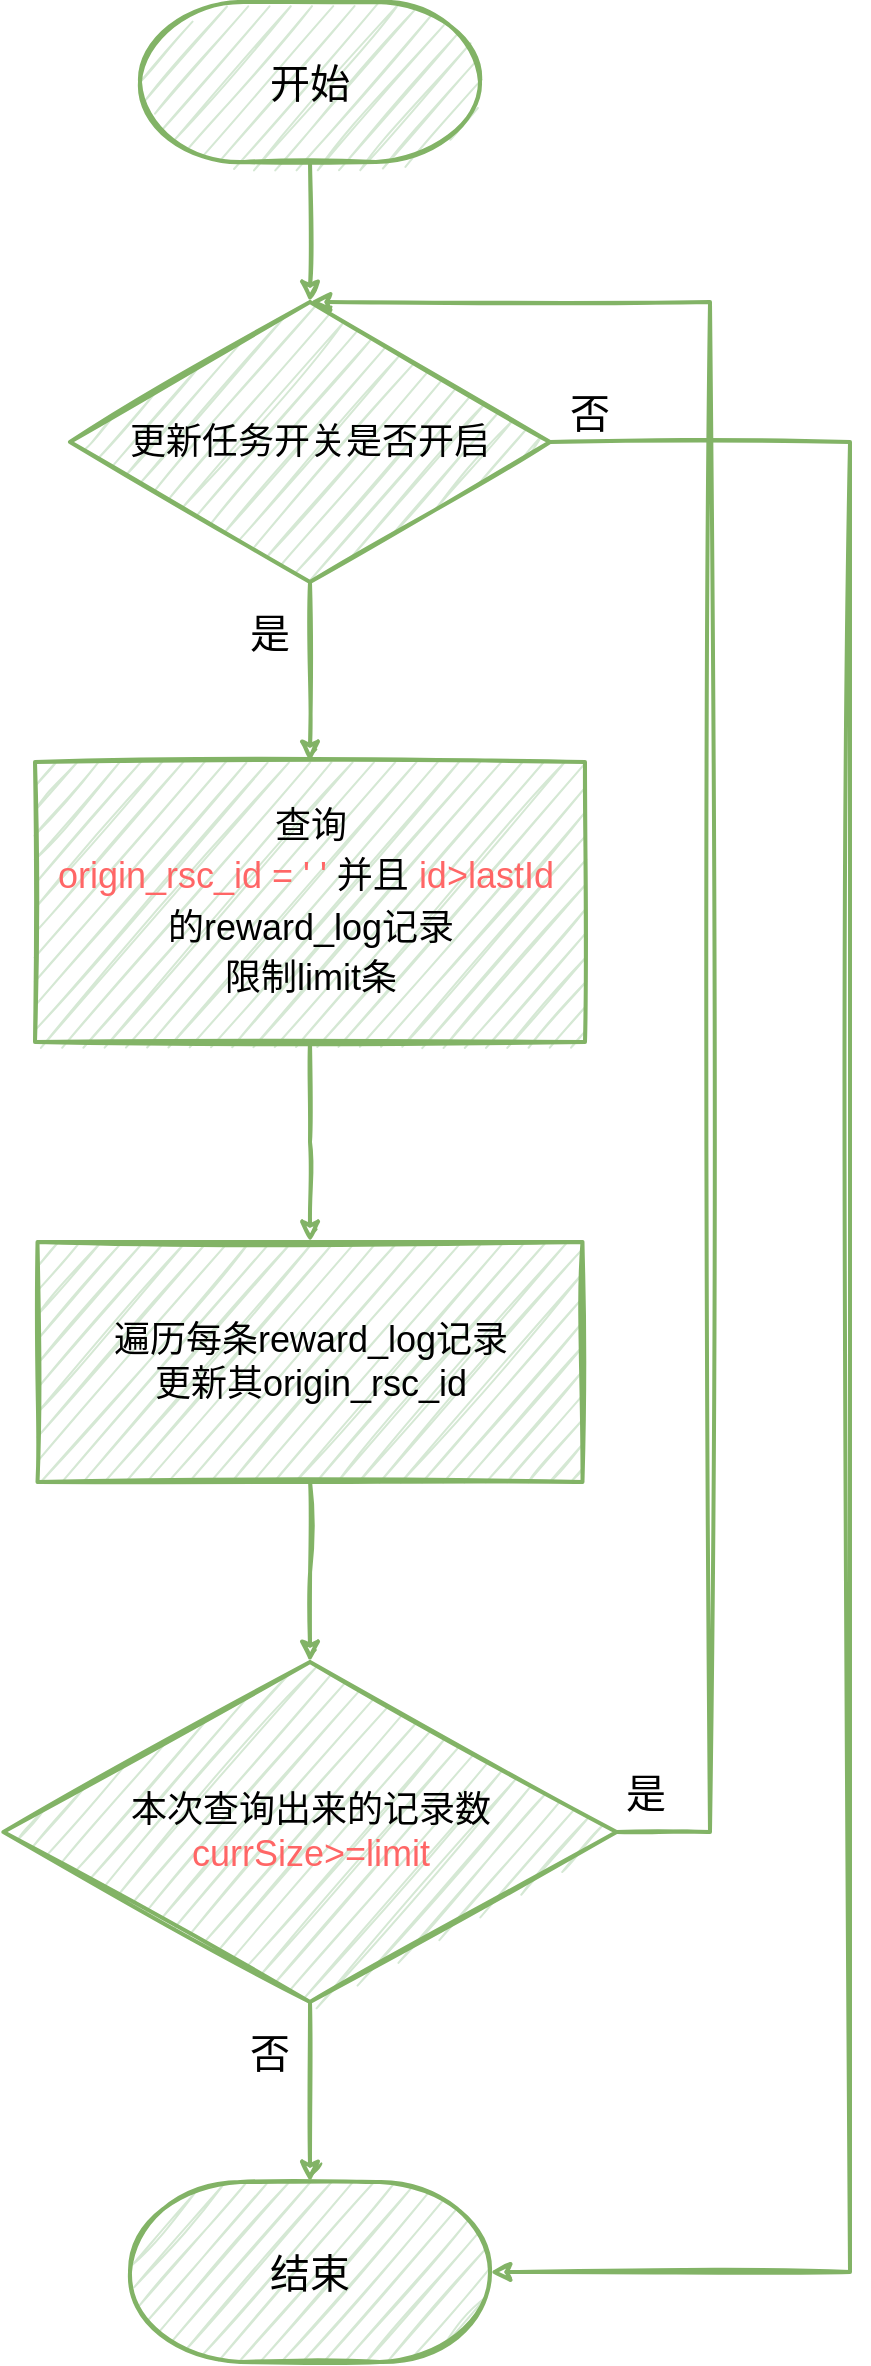 <mxfile version="20.6.0" type="github">
  <diagram id="Ai2UVPE2DRaaqCUKElvV" name="第 1 页">
    <mxGraphModel dx="1018" dy="732" grid="1" gridSize="10" guides="1" tooltips="1" connect="1" arrows="1" fold="1" page="1" pageScale="1" pageWidth="827" pageHeight="1169" math="0" shadow="0">
      <root>
        <mxCell id="0" />
        <mxCell id="1" parent="0" />
        <mxCell id="XLRWgSgmZebYJ2bYNlgy-2" value="结束" style="strokeWidth=2;html=1;shape=mxgraph.flowchart.terminator;whiteSpace=wrap;sketch=1;fillColor=#d5e8d4;strokeColor=#82b366;fontSize=20;" vertex="1" parent="1">
          <mxGeometry x="100" y="1140" width="180" height="90" as="geometry" />
        </mxCell>
        <mxCell id="XLRWgSgmZebYJ2bYNlgy-5" value="" style="edgeStyle=orthogonalEdgeStyle;rounded=0;orthogonalLoop=1;jettySize=auto;html=1;fillColor=#d5e8d4;strokeColor=#82b366;strokeWidth=2;sketch=1;" edge="1" parent="1" source="XLRWgSgmZebYJ2bYNlgy-3" target="XLRWgSgmZebYJ2bYNlgy-4">
          <mxGeometry relative="1" as="geometry" />
        </mxCell>
        <mxCell id="XLRWgSgmZebYJ2bYNlgy-3" value="开始" style="strokeWidth=2;html=1;shape=mxgraph.flowchart.terminator;whiteSpace=wrap;sketch=1;fontSize=20;fillColor=#d5e8d4;strokeColor=#82b366;" vertex="1" parent="1">
          <mxGeometry x="105" y="50" width="170" height="80" as="geometry" />
        </mxCell>
        <mxCell id="XLRWgSgmZebYJ2bYNlgy-7" value="" style="edgeStyle=orthogonalEdgeStyle;rounded=0;orthogonalLoop=1;jettySize=auto;html=1;fillColor=#d5e8d4;strokeColor=#82b366;strokeWidth=2;sketch=1;" edge="1" parent="1" source="XLRWgSgmZebYJ2bYNlgy-4" target="XLRWgSgmZebYJ2bYNlgy-6">
          <mxGeometry relative="1" as="geometry" />
        </mxCell>
        <mxCell id="XLRWgSgmZebYJ2bYNlgy-21" style="edgeStyle=orthogonalEdgeStyle;rounded=0;sketch=1;orthogonalLoop=1;jettySize=auto;html=1;exitX=1;exitY=0.5;exitDx=0;exitDy=0;entryX=1;entryY=0.5;entryDx=0;entryDy=0;entryPerimeter=0;strokeWidth=2;fontSize=20;fontColor=#FF6666;fillColor=#d5e8d4;strokeColor=#82b366;" edge="1" parent="1" source="XLRWgSgmZebYJ2bYNlgy-4" target="XLRWgSgmZebYJ2bYNlgy-2">
          <mxGeometry relative="1" as="geometry">
            <Array as="points">
              <mxPoint x="460" y="270" />
              <mxPoint x="460" y="1185" />
            </Array>
          </mxGeometry>
        </mxCell>
        <mxCell id="XLRWgSgmZebYJ2bYNlgy-4" value="更新任务开关是否开启" style="rhombus;whiteSpace=wrap;html=1;strokeWidth=2;sketch=1;fontSize=18;fillColor=#d5e8d4;strokeColor=#82b366;" vertex="1" parent="1">
          <mxGeometry x="70" y="200" width="240" height="140" as="geometry" />
        </mxCell>
        <mxCell id="XLRWgSgmZebYJ2bYNlgy-9" value="" style="edgeStyle=orthogonalEdgeStyle;rounded=0;orthogonalLoop=1;jettySize=auto;html=1;fontSize=18;strokeWidth=2;fillColor=#d5e8d4;strokeColor=#82b366;sketch=1;" edge="1" parent="1" source="XLRWgSgmZebYJ2bYNlgy-6" target="XLRWgSgmZebYJ2bYNlgy-8">
          <mxGeometry relative="1" as="geometry" />
        </mxCell>
        <mxCell id="XLRWgSgmZebYJ2bYNlgy-6" value="&lt;p style=&quot;line-height: 140%;&quot;&gt;查询&lt;br style=&quot;font-size: 18px;&quot;&gt;&lt;font color=&quot;#ff6666&quot;&gt;origin_rsc_id = &#39; &#39;&lt;/font&gt; 并且 &lt;font color=&quot;#ff6666&quot;&gt;id&amp;gt;lastId&lt;/font&gt;&amp;nbsp;&lt;br style=&quot;font-size: 18px;&quot;&gt;的reward_log记录&lt;br style=&quot;font-size: 18px;&quot;&gt;限制limit条&lt;/p&gt;" style="whiteSpace=wrap;html=1;strokeWidth=2;sketch=1;fontSize=18;fillColor=#d5e8d4;strokeColor=#82b366;" vertex="1" parent="1">
          <mxGeometry x="52.5" y="430" width="275" height="140" as="geometry" />
        </mxCell>
        <mxCell id="XLRWgSgmZebYJ2bYNlgy-11" value="" style="edgeStyle=orthogonalEdgeStyle;rounded=0;orthogonalLoop=1;jettySize=auto;html=1;fontSize=18;strokeWidth=2;sketch=1;fillColor=#d5e8d4;strokeColor=#82b366;" edge="1" parent="1" source="XLRWgSgmZebYJ2bYNlgy-8" target="XLRWgSgmZebYJ2bYNlgy-10">
          <mxGeometry relative="1" as="geometry" />
        </mxCell>
        <mxCell id="XLRWgSgmZebYJ2bYNlgy-8" value="遍历每条reward_log记录&lt;br&gt;更新其origin_rsc_id" style="whiteSpace=wrap;html=1;fontSize=18;strokeWidth=2;sketch=1;fillColor=#d5e8d4;strokeColor=#82b366;" vertex="1" parent="1">
          <mxGeometry x="53.75" y="670" width="272.5" height="120" as="geometry" />
        </mxCell>
        <mxCell id="XLRWgSgmZebYJ2bYNlgy-12" style="edgeStyle=orthogonalEdgeStyle;rounded=0;orthogonalLoop=1;jettySize=auto;html=1;exitX=0.5;exitY=1;exitDx=0;exitDy=0;fontSize=18;strokeWidth=2;fillColor=#d5e8d4;strokeColor=#82b366;sketch=1;" edge="1" parent="1" source="XLRWgSgmZebYJ2bYNlgy-10" target="XLRWgSgmZebYJ2bYNlgy-2">
          <mxGeometry relative="1" as="geometry" />
        </mxCell>
        <mxCell id="XLRWgSgmZebYJ2bYNlgy-18" style="edgeStyle=orthogonalEdgeStyle;rounded=0;sketch=1;orthogonalLoop=1;jettySize=auto;html=1;exitX=1;exitY=0.5;exitDx=0;exitDy=0;strokeWidth=2;fontSize=20;fontColor=#FF6666;fillColor=#d5e8d4;strokeColor=#82b366;entryX=0.5;entryY=0;entryDx=0;entryDy=0;" edge="1" parent="1" source="XLRWgSgmZebYJ2bYNlgy-10" target="XLRWgSgmZebYJ2bYNlgy-4">
          <mxGeometry relative="1" as="geometry">
            <Array as="points">
              <mxPoint x="390" y="965" />
              <mxPoint x="390" y="200" />
            </Array>
          </mxGeometry>
        </mxCell>
        <mxCell id="XLRWgSgmZebYJ2bYNlgy-10" value="本次查询出来的记录数&lt;br&gt;&lt;font color=&quot;#ff6666&quot;&gt;currSize&amp;gt;=limit&lt;/font&gt;" style="rhombus;whiteSpace=wrap;html=1;fontSize=18;strokeWidth=2;sketch=1;fillColor=#d5e8d4;strokeColor=#82b366;" vertex="1" parent="1">
          <mxGeometry x="36.72" y="880" width="306.56" height="170" as="geometry" />
        </mxCell>
        <mxCell id="XLRWgSgmZebYJ2bYNlgy-15" value="是" style="text;html=1;strokeColor=none;fillColor=none;align=center;verticalAlign=middle;whiteSpace=wrap;rounded=0;sketch=1;fontSize=20;" vertex="1" parent="1">
          <mxGeometry x="140" y="350" width="60" height="30" as="geometry" />
        </mxCell>
        <mxCell id="XLRWgSgmZebYJ2bYNlgy-19" value="是" style="text;html=1;strokeColor=none;fillColor=none;align=center;verticalAlign=middle;whiteSpace=wrap;rounded=0;sketch=1;fontSize=20;" vertex="1" parent="1">
          <mxGeometry x="327.5" y="930" width="60" height="30" as="geometry" />
        </mxCell>
        <mxCell id="XLRWgSgmZebYJ2bYNlgy-20" value="否" style="text;html=1;strokeColor=none;fillColor=none;align=center;verticalAlign=middle;whiteSpace=wrap;rounded=0;sketch=1;fontSize=20;" vertex="1" parent="1">
          <mxGeometry x="140" y="1060" width="60" height="30" as="geometry" />
        </mxCell>
        <mxCell id="XLRWgSgmZebYJ2bYNlgy-22" value="否" style="text;html=1;strokeColor=none;fillColor=none;align=center;verticalAlign=middle;whiteSpace=wrap;rounded=0;sketch=1;fontSize=20;" vertex="1" parent="1">
          <mxGeometry x="300" y="240" width="60" height="30" as="geometry" />
        </mxCell>
      </root>
    </mxGraphModel>
  </diagram>
</mxfile>

